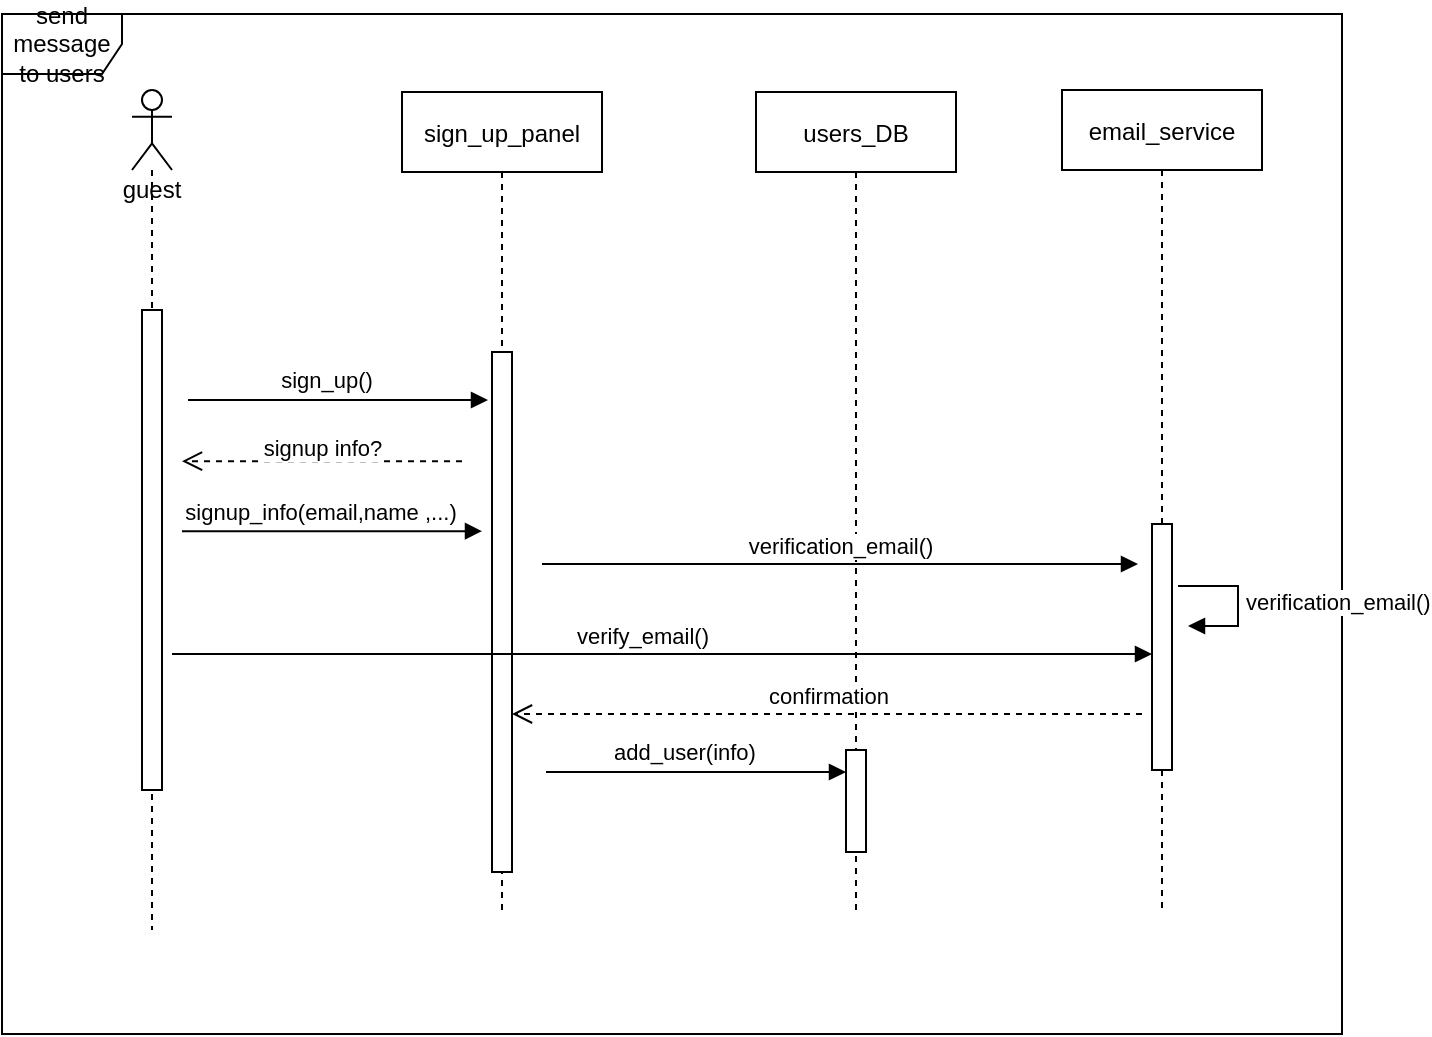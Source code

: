 <mxfile version="20.8.10" type="device"><diagram id="kgpKYQtTHZ0yAKxKKP6v" name="Page-1"><mxGraphModel dx="281" dy="621" grid="1" gridSize="10" guides="1" tooltips="1" connect="1" arrows="1" fold="1" page="1" pageScale="1" pageWidth="850" pageHeight="1100" math="0" shadow="0"><root><mxCell id="0"/><mxCell id="1" parent="0"/><mxCell id="62iLxjVJGYPEeGBwEZaz-22" value="send message to users" style="shape=umlFrame;whiteSpace=wrap;html=1;fillColor=none;gradientColor=none;" parent="1" vertex="1"><mxGeometry x="100" y="40" width="670" height="510" as="geometry"/></mxCell><mxCell id="62iLxjVJGYPEeGBwEZaz-5" value="guest" style="shape=umlLifeline;participant=umlActor;perimeter=lifelinePerimeter;whiteSpace=wrap;html=1;container=1;collapsible=0;recursiveResize=0;verticalAlign=top;spacingTop=36;outlineConnect=0;" parent="1" vertex="1"><mxGeometry x="165" y="78" width="20" height="420" as="geometry"/></mxCell><mxCell id="62iLxjVJGYPEeGBwEZaz-1" value="" style="html=1;points=[];perimeter=orthogonalPerimeter;" parent="62iLxjVJGYPEeGBwEZaz-5" vertex="1"><mxGeometry x="5" y="110" width="10" height="240" as="geometry"/></mxCell><mxCell id="3nuBFxr9cyL0pnOWT2aG-5" value="sign_up_panel" style="shape=umlLifeline;perimeter=lifelinePerimeter;container=1;collapsible=0;recursiveResize=0;rounded=0;shadow=0;strokeWidth=1;" parent="1" vertex="1"><mxGeometry x="300" y="79" width="100" height="411" as="geometry"/></mxCell><mxCell id="3nuBFxr9cyL0pnOWT2aG-6" value="" style="points=[];perimeter=orthogonalPerimeter;rounded=0;shadow=0;strokeWidth=1;" parent="3nuBFxr9cyL0pnOWT2aG-5" vertex="1"><mxGeometry x="45" y="130" width="10" height="260" as="geometry"/></mxCell><mxCell id="62iLxjVJGYPEeGBwEZaz-15" value="users_DB" style="shape=umlLifeline;perimeter=lifelinePerimeter;container=1;collapsible=0;recursiveResize=0;rounded=0;shadow=0;strokeWidth=1;" parent="1" vertex="1"><mxGeometry x="477" y="79" width="100" height="410" as="geometry"/></mxCell><mxCell id="62iLxjVJGYPEeGBwEZaz-16" value="" style="points=[];perimeter=orthogonalPerimeter;rounded=0;shadow=0;strokeWidth=1;" parent="62iLxjVJGYPEeGBwEZaz-15" vertex="1"><mxGeometry x="45" y="329" width="10" height="51" as="geometry"/></mxCell><object label="" sdf="sdf" id="ZNWFDH6_I_0Zf-ZtsdpX-4"><mxCell style="html=1;verticalAlign=bottom;endArrow=block;rounded=0;" parent="1" edge="1"><mxGeometry x="0.033" y="10" width="80" relative="1" as="geometry"><mxPoint x="193.0" y="233" as="sourcePoint"/><mxPoint x="343" y="233" as="targetPoint"/><mxPoint as="offset"/></mxGeometry></mxCell></object><mxCell id="ZNWFDH6_I_0Zf-ZtsdpX-5" value="sign_up()" style="edgeLabel;html=1;align=center;verticalAlign=middle;resizable=0;points=[];" parent="ZNWFDH6_I_0Zf-ZtsdpX-4" vertex="1" connectable="0"><mxGeometry x="-0.416" y="-1" relative="1" as="geometry"><mxPoint x="25" y="-11" as="offset"/></mxGeometry></mxCell><mxCell id="ZNWFDH6_I_0Zf-ZtsdpX-47" value="signup info?" style="html=1;verticalAlign=bottom;endArrow=open;dashed=1;endSize=8;rounded=0;" parent="1" edge="1"><mxGeometry y="2" relative="1" as="geometry"><mxPoint x="330" y="263.57" as="sourcePoint"/><mxPoint x="190" y="263.57" as="targetPoint"/><mxPoint as="offset"/></mxGeometry></mxCell><object label="" sdf="sdf" id="ZNWFDH6_I_0Zf-ZtsdpX-49"><mxCell style="html=1;verticalAlign=bottom;endArrow=block;rounded=0;" parent="1" edge="1"><mxGeometry x="0.033" y="10" width="80" relative="1" as="geometry"><mxPoint x="190" y="298.57" as="sourcePoint"/><mxPoint x="340" y="298.57" as="targetPoint"/><mxPoint as="offset"/></mxGeometry></mxCell></object><mxCell id="ZNWFDH6_I_0Zf-ZtsdpX-50" value="signup_info(email,name ,...)" style="edgeLabel;html=1;align=center;verticalAlign=middle;resizable=0;points=[];" parent="ZNWFDH6_I_0Zf-ZtsdpX-49" vertex="1" connectable="0"><mxGeometry x="-0.416" y="-1" relative="1" as="geometry"><mxPoint x="25" y="-11" as="offset"/></mxGeometry></mxCell><object label="" sdf="sdf" id="ZNWFDH6_I_0Zf-ZtsdpX-55"><mxCell style="html=1;verticalAlign=bottom;endArrow=block;rounded=0;" parent="1" edge="1"><mxGeometry x="0.033" y="10" width="80" relative="1" as="geometry"><mxPoint x="372" y="419.0" as="sourcePoint"/><mxPoint x="522" y="419.0" as="targetPoint"/><mxPoint as="offset"/></mxGeometry></mxCell></object><mxCell id="ZNWFDH6_I_0Zf-ZtsdpX-56" value="add_user(info)" style="edgeLabel;html=1;align=center;verticalAlign=middle;resizable=0;points=[];" parent="ZNWFDH6_I_0Zf-ZtsdpX-55" vertex="1" connectable="0"><mxGeometry x="-0.416" y="-1" relative="1" as="geometry"><mxPoint x="25" y="-11" as="offset"/></mxGeometry></mxCell><mxCell id="ZNWFDH6_I_0Zf-ZtsdpX-57" value="email_service" style="shape=umlLifeline;perimeter=lifelinePerimeter;container=1;collapsible=0;recursiveResize=0;rounded=0;shadow=0;strokeWidth=1;" parent="1" vertex="1"><mxGeometry x="630" y="78" width="100" height="410" as="geometry"/></mxCell><mxCell id="ZNWFDH6_I_0Zf-ZtsdpX-58" value="" style="points=[];perimeter=orthogonalPerimeter;rounded=0;shadow=0;strokeWidth=1;" parent="ZNWFDH6_I_0Zf-ZtsdpX-57" vertex="1"><mxGeometry x="45" y="217" width="10" height="123" as="geometry"/></mxCell><mxCell id="ZNWFDH6_I_0Zf-ZtsdpX-62" value="verification_email()" style="edgeStyle=orthogonalEdgeStyle;html=1;align=left;spacingLeft=2;endArrow=block;rounded=0;entryX=1;entryY=0;" parent="ZNWFDH6_I_0Zf-ZtsdpX-57" edge="1"><mxGeometry relative="1" as="geometry"><mxPoint x="58" y="248" as="sourcePoint"/><Array as="points"><mxPoint x="88" y="248"/></Array><mxPoint x="63" y="268" as="targetPoint"/></mxGeometry></mxCell><mxCell id="ZNWFDH6_I_0Zf-ZtsdpX-59" value="verification_email()" style="html=1;verticalAlign=bottom;endArrow=block;rounded=0;" parent="1" edge="1"><mxGeometry width="80" relative="1" as="geometry"><mxPoint x="370" y="315" as="sourcePoint"/><mxPoint x="668" y="315" as="targetPoint"/></mxGeometry></mxCell><mxCell id="ZNWFDH6_I_0Zf-ZtsdpX-63" value="verify_email()" style="html=1;verticalAlign=bottom;endArrow=block;rounded=0;" parent="1" target="ZNWFDH6_I_0Zf-ZtsdpX-58" edge="1"><mxGeometry x="-0.041" width="80" relative="1" as="geometry"><mxPoint x="185" y="360" as="sourcePoint"/><mxPoint x="483" y="360" as="targetPoint"/><mxPoint as="offset"/></mxGeometry></mxCell><mxCell id="ZNWFDH6_I_0Zf-ZtsdpX-65" value="confirmation" style="html=1;verticalAlign=bottom;endArrow=open;dashed=1;endSize=8;rounded=0;" parent="1" target="3nuBFxr9cyL0pnOWT2aG-6" edge="1"><mxGeometry relative="1" as="geometry"><mxPoint x="670" y="390" as="sourcePoint"/><mxPoint x="590" y="390" as="targetPoint"/></mxGeometry></mxCell></root></mxGraphModel></diagram></mxfile>